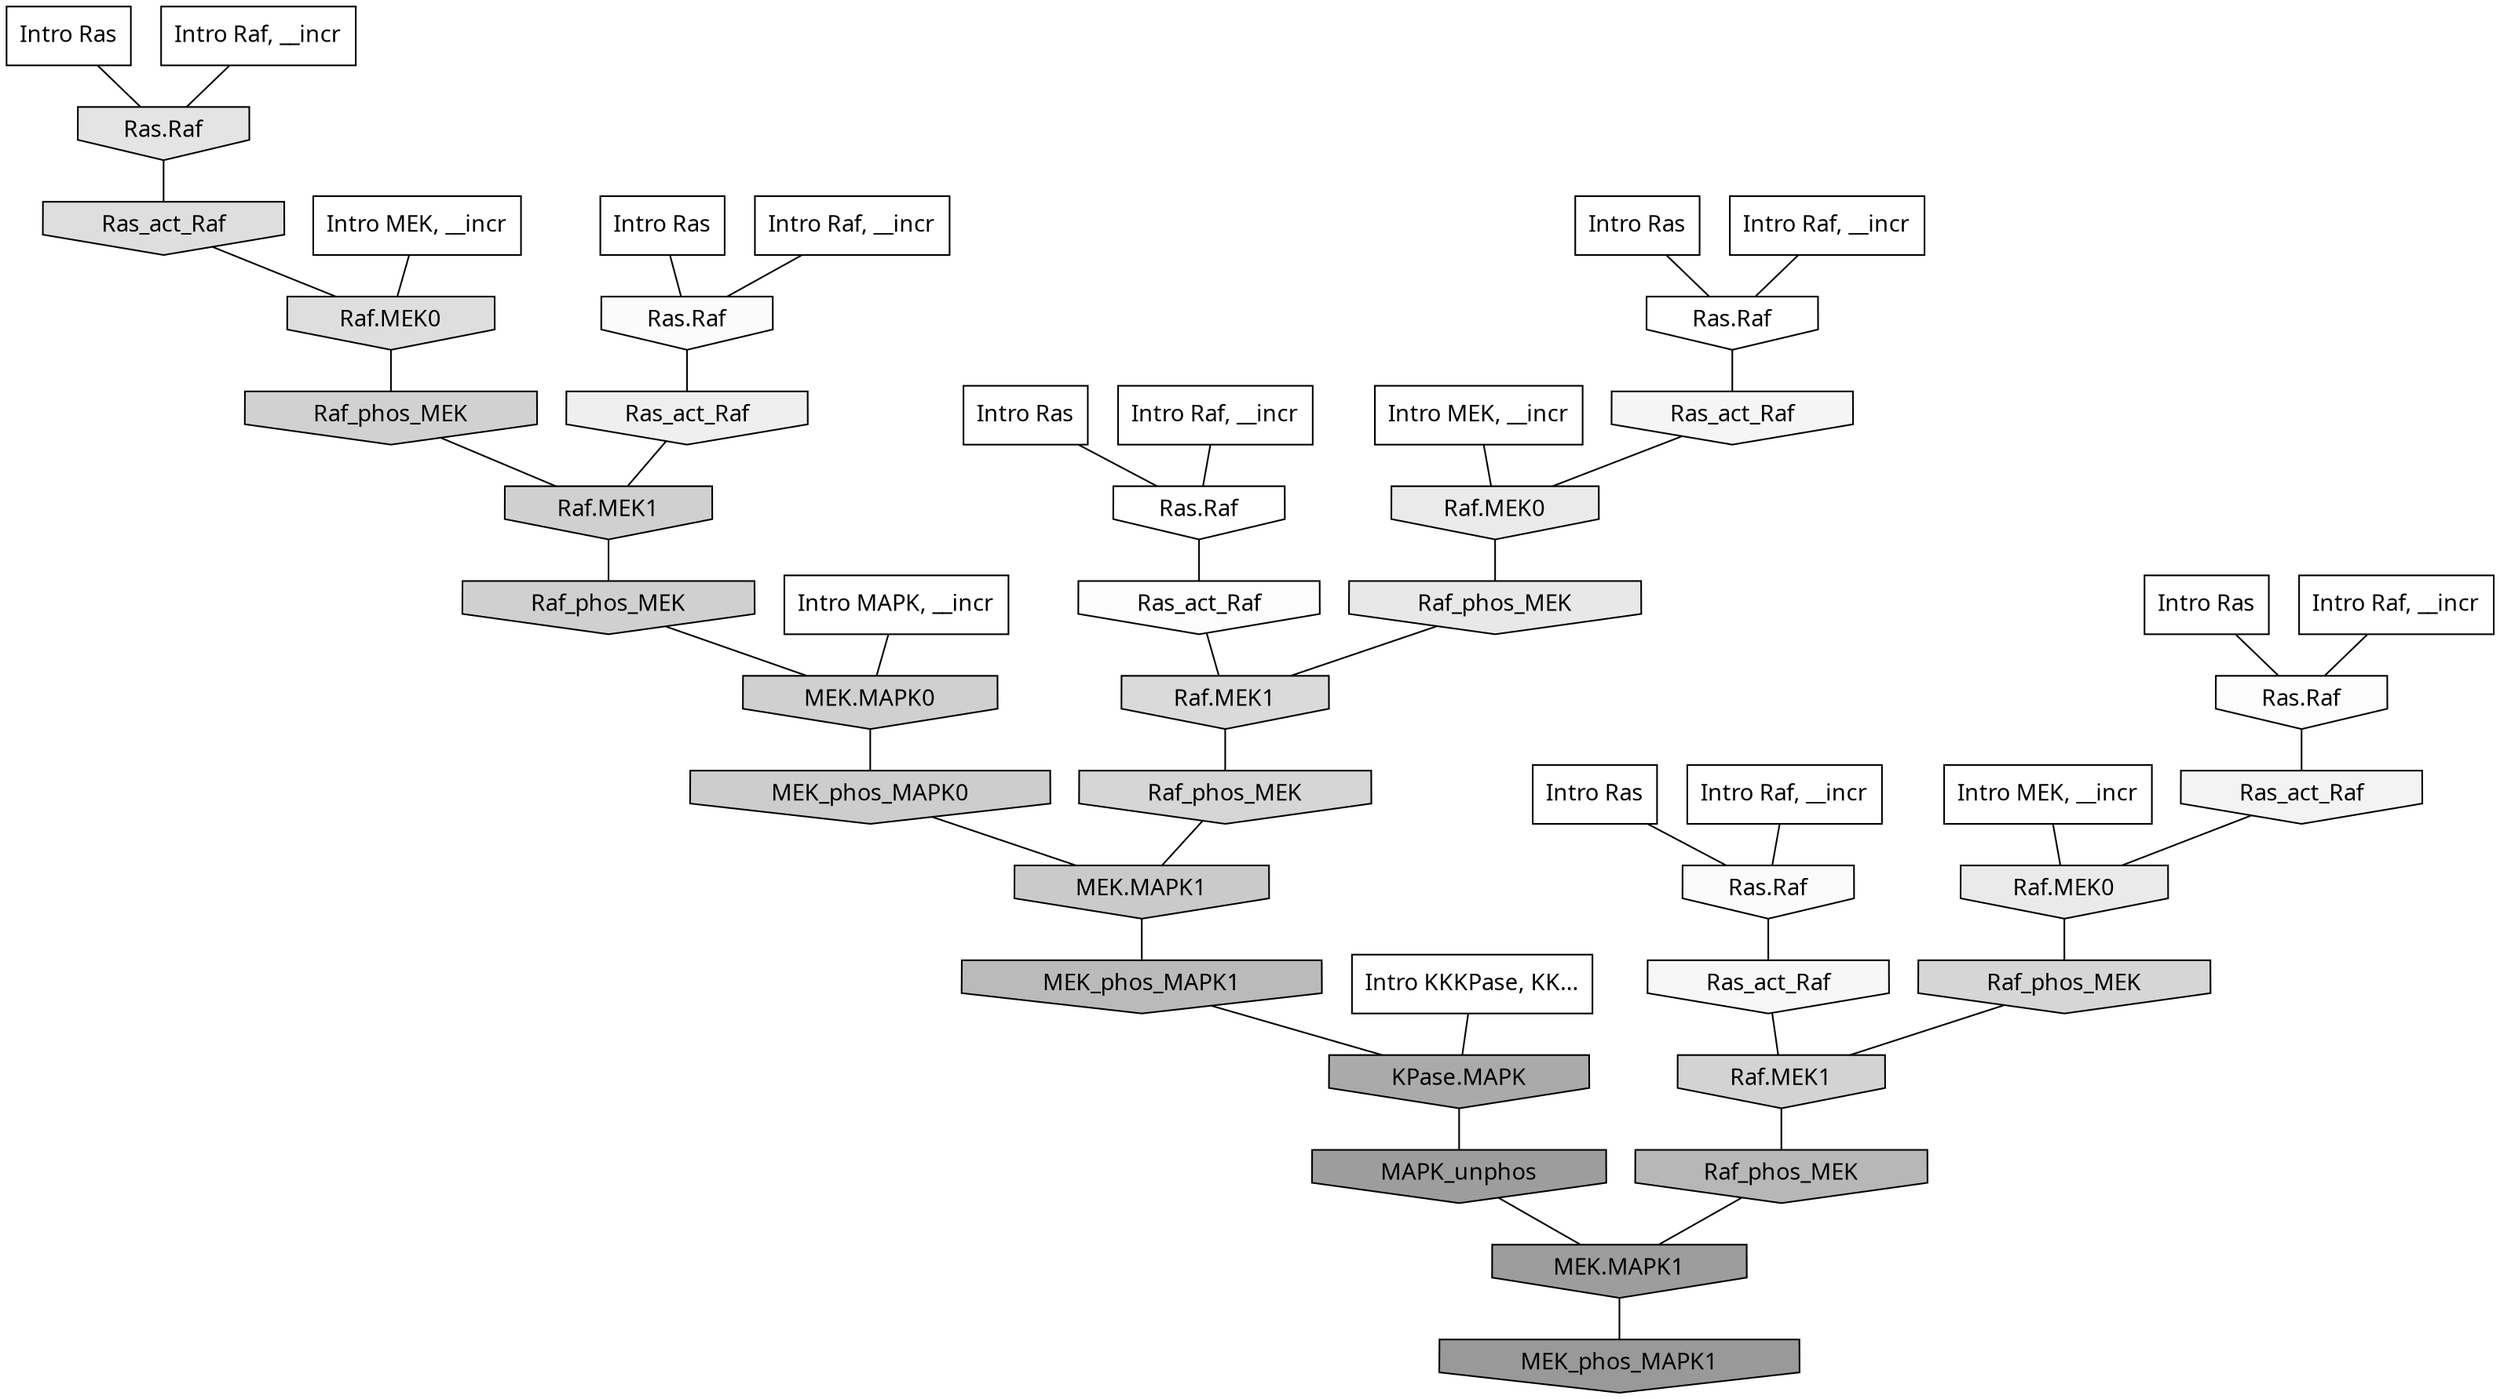 digraph G{
  rankdir="TB";
  ranksep=0.30;
  node [fontname="CMU Serif"];
  edge [fontname="CMU Serif"];
  
  4 [label="Intro Ras", shape=rectangle, style=filled, fillcolor="0.000 0.000 1.000"]
  
  29 [label="Intro Ras", shape=rectangle, style=filled, fillcolor="0.000 0.000 1.000"]
  
  46 [label="Intro Ras", shape=rectangle, style=filled, fillcolor="0.000 0.000 1.000"]
  
  62 [label="Intro Ras", shape=rectangle, style=filled, fillcolor="0.000 0.000 1.000"]
  
  90 [label="Intro Ras", shape=rectangle, style=filled, fillcolor="0.000 0.000 1.000"]
  
  96 [label="Intro Ras", shape=rectangle, style=filled, fillcolor="0.000 0.000 1.000"]
  
  115 [label="Intro Raf, __incr", shape=rectangle, style=filled, fillcolor="0.000 0.000 1.000"]
  
  436 [label="Intro Raf, __incr", shape=rectangle, style=filled, fillcolor="0.000 0.000 1.000"]
  
  497 [label="Intro Raf, __incr", shape=rectangle, style=filled, fillcolor="0.000 0.000 1.000"]
  
  549 [label="Intro Raf, __incr", shape=rectangle, style=filled, fillcolor="0.000 0.000 1.000"]
  
  964 [label="Intro Raf, __incr", shape=rectangle, style=filled, fillcolor="0.000 0.000 1.000"]
  
  1046 [label="Intro Raf, __incr", shape=rectangle, style=filled, fillcolor="0.000 0.000 1.000"]
  
  1402 [label="Intro MEK, __incr", shape=rectangle, style=filled, fillcolor="0.000 0.000 1.000"]
  
  1751 [label="Intro MEK, __incr", shape=rectangle, style=filled, fillcolor="0.000 0.000 1.000"]
  
  2048 [label="Intro MEK, __incr", shape=rectangle, style=filled, fillcolor="0.000 0.000 1.000"]
  
  3051 [label="Intro MAPK, __incr", shape=rectangle, style=filled, fillcolor="0.000 0.000 1.000"]
  
  3119 [label="Intro KKKPase, KK...", shape=rectangle, style=filled, fillcolor="0.000 0.000 1.000"]
  
  3210 [label="Ras.Raf", shape=invhouse, style=filled, fillcolor="0.000 0.000 1.000"]
  
  3287 [label="Ras.Raf", shape=invhouse, style=filled, fillcolor="0.000 0.000 1.000"]
  
  3442 [label="Ras.Raf", shape=invhouse, style=filled, fillcolor="0.000 0.000 0.988"]
  
  3464 [label="Ras_act_Raf", shape=invhouse, style=filled, fillcolor="0.000 0.000 0.987"]
  
  3522 [label="Ras.Raf", shape=invhouse, style=filled, fillcolor="0.000 0.000 0.982"]
  
  3526 [label="Ras.Raf", shape=invhouse, style=filled, fillcolor="0.000 0.000 0.982"]
  
  3845 [label="Ras_act_Raf", shape=invhouse, style=filled, fillcolor="0.000 0.000 0.965"]
  
  4040 [label="Ras_act_Raf", shape=invhouse, style=filled, fillcolor="0.000 0.000 0.959"]
  
  4212 [label="Ras_act_Raf", shape=invhouse, style=filled, fillcolor="0.000 0.000 0.952"]
  
  4715 [label="Ras_act_Raf", shape=invhouse, style=filled, fillcolor="0.000 0.000 0.934"]
  
  5335 [label="Raf.MEK0", shape=invhouse, style=filled, fillcolor="0.000 0.000 0.915"]
  
  5350 [label="Raf.MEK0", shape=invhouse, style=filled, fillcolor="0.000 0.000 0.915"]
  
  5516 [label="Raf_phos_MEK", shape=invhouse, style=filled, fillcolor="0.000 0.000 0.909"]
  
  6023 [label="Ras.Raf", shape=invhouse, style=filled, fillcolor="0.000 0.000 0.894"]
  
  7175 [label="Ras_act_Raf", shape=invhouse, style=filled, fillcolor="0.000 0.000 0.870"]
  
  7177 [label="Raf.MEK0", shape=invhouse, style=filled, fillcolor="0.000 0.000 0.870"]
  
  8111 [label="Raf.MEK1", shape=invhouse, style=filled, fillcolor="0.000 0.000 0.854"]
  
  9207 [label="Raf_phos_MEK", shape=invhouse, style=filled, fillcolor="0.000 0.000 0.837"]
  
  9316 [label="Raf_phos_MEK", shape=invhouse, style=filled, fillcolor="0.000 0.000 0.836"]
  
  10246 [label="Raf.MEK1", shape=invhouse, style=filled, fillcolor="0.000 0.000 0.825"]
  
  10987 [label="Raf_phos_MEK", shape=invhouse, style=filled, fillcolor="0.000 0.000 0.817"]
  
  11083 [label="Raf.MEK1", shape=invhouse, style=filled, fillcolor="0.000 0.000 0.816"]
  
  11190 [label="Raf_phos_MEK", shape=invhouse, style=filled, fillcolor="0.000 0.000 0.815"]
  
  11192 [label="MEK.MAPK0", shape=invhouse, style=filled, fillcolor="0.000 0.000 0.815"]
  
  12380 [label="MEK_phos_MAPK0", shape=invhouse, style=filled, fillcolor="0.000 0.000 0.804"]
  
  13953 [label="MEK.MAPK1", shape=invhouse, style=filled, fillcolor="0.000 0.000 0.790"]
  
  18614 [label="MEK_phos_MAPK1", shape=invhouse, style=filled, fillcolor="0.000 0.000 0.728"]
  
  19163 [label="Raf_phos_MEK", shape=invhouse, style=filled, fillcolor="0.000 0.000 0.715"]
  
  20768 [label="KPase.MAPK", shape=invhouse, style=filled, fillcolor="0.000 0.000 0.666"]
  
  22214 [label="MAPK_unphos", shape=invhouse, style=filled, fillcolor="0.000 0.000 0.615"]
  
  22215 [label="MEK.MAPK1", shape=invhouse, style=filled, fillcolor="0.000 0.000 0.615"]
  
  22656 [label="MEK_phos_MAPK1", shape=invhouse, style=filled, fillcolor="0.000 0.000 0.600"]
  
  
  22215 -> 22656 [dir=none, color="0.000 0.000 0.000"] 
  22214 -> 22215 [dir=none, color="0.000 0.000 0.000"] 
  20768 -> 22214 [dir=none, color="0.000 0.000 0.000"] 
  19163 -> 22215 [dir=none, color="0.000 0.000 0.000"] 
  18614 -> 20768 [dir=none, color="0.000 0.000 0.000"] 
  13953 -> 18614 [dir=none, color="0.000 0.000 0.000"] 
  12380 -> 13953 [dir=none, color="0.000 0.000 0.000"] 
  11192 -> 12380 [dir=none, color="0.000 0.000 0.000"] 
  11190 -> 11192 [dir=none, color="0.000 0.000 0.000"] 
  11083 -> 11190 [dir=none, color="0.000 0.000 0.000"] 
  10987 -> 11083 [dir=none, color="0.000 0.000 0.000"] 
  10246 -> 19163 [dir=none, color="0.000 0.000 0.000"] 
  9316 -> 10246 [dir=none, color="0.000 0.000 0.000"] 
  9207 -> 13953 [dir=none, color="0.000 0.000 0.000"] 
  8111 -> 9207 [dir=none, color="0.000 0.000 0.000"] 
  7177 -> 10987 [dir=none, color="0.000 0.000 0.000"] 
  7175 -> 7177 [dir=none, color="0.000 0.000 0.000"] 
  6023 -> 7175 [dir=none, color="0.000 0.000 0.000"] 
  5516 -> 8111 [dir=none, color="0.000 0.000 0.000"] 
  5350 -> 9316 [dir=none, color="0.000 0.000 0.000"] 
  5335 -> 5516 [dir=none, color="0.000 0.000 0.000"] 
  4715 -> 11083 [dir=none, color="0.000 0.000 0.000"] 
  4212 -> 5350 [dir=none, color="0.000 0.000 0.000"] 
  4040 -> 5335 [dir=none, color="0.000 0.000 0.000"] 
  3845 -> 10246 [dir=none, color="0.000 0.000 0.000"] 
  3526 -> 3845 [dir=none, color="0.000 0.000 0.000"] 
  3522 -> 4715 [dir=none, color="0.000 0.000 0.000"] 
  3464 -> 8111 [dir=none, color="0.000 0.000 0.000"] 
  3442 -> 4212 [dir=none, color="0.000 0.000 0.000"] 
  3287 -> 4040 [dir=none, color="0.000 0.000 0.000"] 
  3210 -> 3464 [dir=none, color="0.000 0.000 0.000"] 
  3119 -> 20768 [dir=none, color="0.000 0.000 0.000"] 
  3051 -> 11192 [dir=none, color="0.000 0.000 0.000"] 
  2048 -> 5335 [dir=none, color="0.000 0.000 0.000"] 
  1751 -> 5350 [dir=none, color="0.000 0.000 0.000"] 
  1402 -> 7177 [dir=none, color="0.000 0.000 0.000"] 
  1046 -> 3522 [dir=none, color="0.000 0.000 0.000"] 
  964 -> 3287 [dir=none, color="0.000 0.000 0.000"] 
  549 -> 3442 [dir=none, color="0.000 0.000 0.000"] 
  497 -> 6023 [dir=none, color="0.000 0.000 0.000"] 
  436 -> 3526 [dir=none, color="0.000 0.000 0.000"] 
  115 -> 3210 [dir=none, color="0.000 0.000 0.000"] 
  96 -> 3287 [dir=none, color="0.000 0.000 0.000"] 
  90 -> 3210 [dir=none, color="0.000 0.000 0.000"] 
  62 -> 3526 [dir=none, color="0.000 0.000 0.000"] 
  46 -> 3522 [dir=none, color="0.000 0.000 0.000"] 
  29 -> 3442 [dir=none, color="0.000 0.000 0.000"] 
  4 -> 6023 [dir=none, color="0.000 0.000 0.000"] 
  
  }

